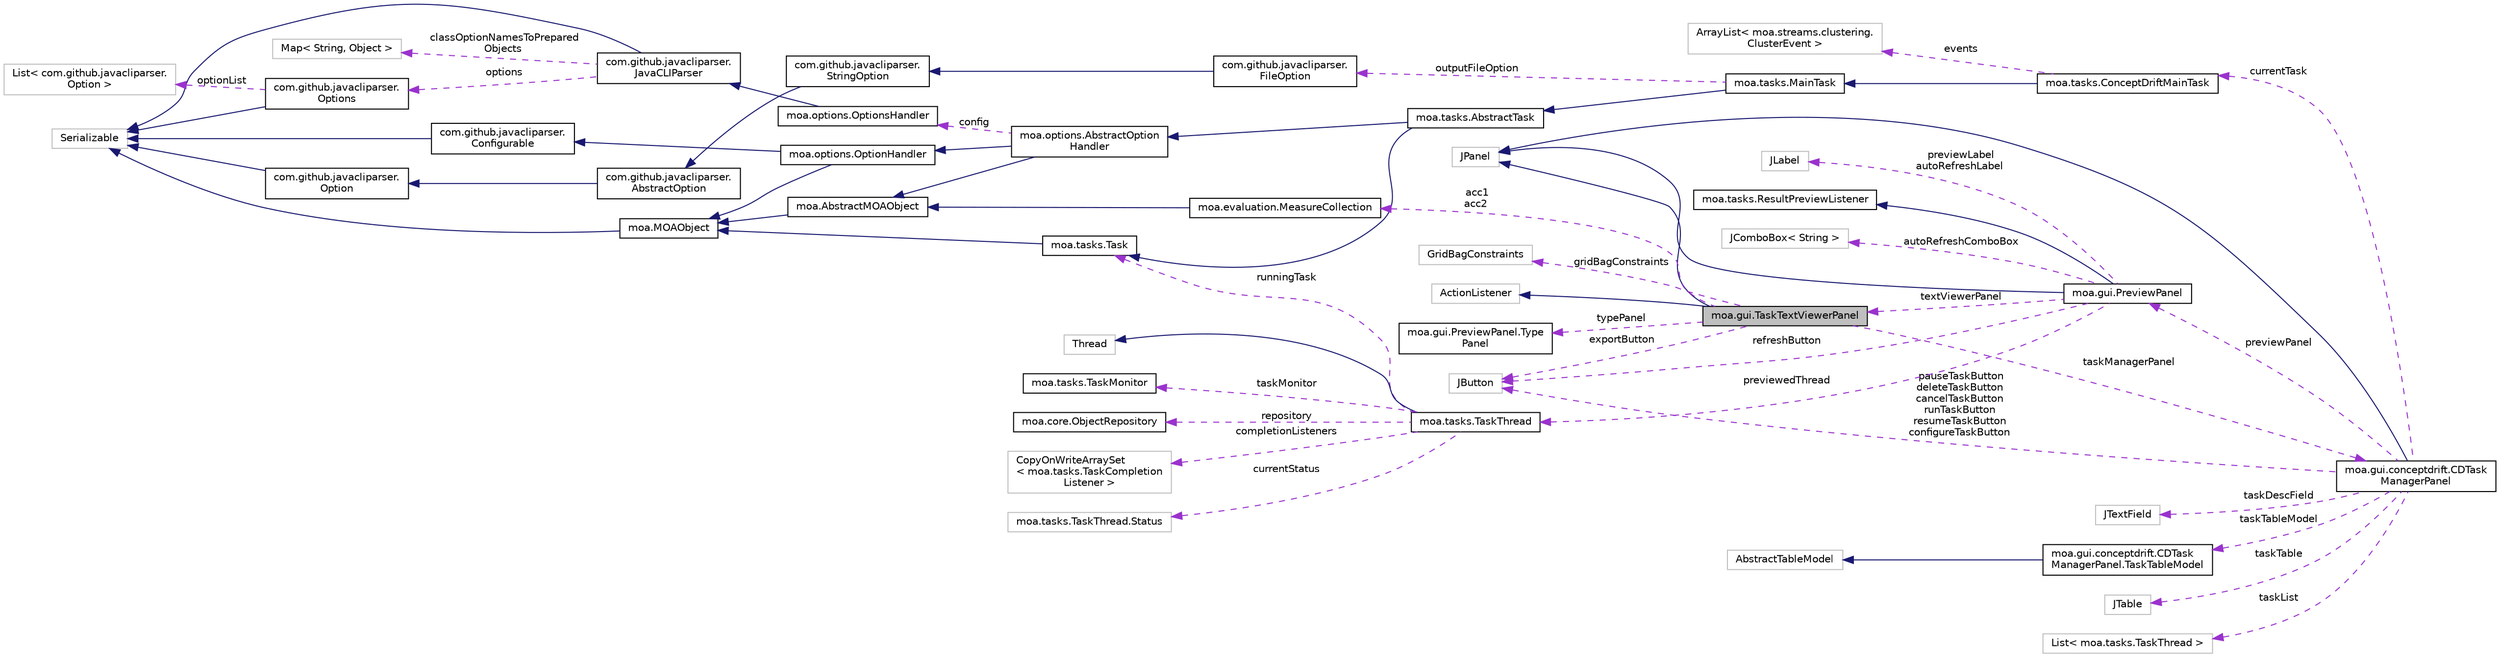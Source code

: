 digraph "moa.gui.TaskTextViewerPanel"
{
 // LATEX_PDF_SIZE
  edge [fontname="Helvetica",fontsize="10",labelfontname="Helvetica",labelfontsize="10"];
  node [fontname="Helvetica",fontsize="10",shape=record];
  rankdir="LR";
  Node1 [label="moa.gui.TaskTextViewerPanel",height=0.2,width=0.4,color="black", fillcolor="grey75", style="filled", fontcolor="black",tooltip=" "];
  Node2 -> Node1 [dir="back",color="midnightblue",fontsize="10",style="solid"];
  Node2 [label="JPanel",height=0.2,width=0.4,color="grey75", fillcolor="white", style="filled",tooltip=" "];
  Node3 -> Node1 [dir="back",color="midnightblue",fontsize="10",style="solid"];
  Node3 [label="ActionListener",height=0.2,width=0.4,color="grey75", fillcolor="white", style="filled",tooltip=" "];
  Node4 -> Node1 [dir="back",color="darkorchid3",fontsize="10",style="dashed",label=" typePanel" ];
  Node4 [label="moa.gui.PreviewPanel.Type\lPanel",height=0.2,width=0.4,color="black", fillcolor="white", style="filled",URL="$enummoa_1_1gui_1_1_preview_panel_1_1_type_panel.html",tooltip=" "];
  Node5 -> Node1 [dir="back",color="darkorchid3",fontsize="10",style="dashed",label=" gridBagConstraints" ];
  Node5 [label="GridBagConstraints",height=0.2,width=0.4,color="grey75", fillcolor="white", style="filled",tooltip=" "];
  Node6 -> Node1 [dir="back",color="darkorchid3",fontsize="10",style="dashed",label=" exportButton" ];
  Node6 [label="JButton",height=0.2,width=0.4,color="grey75", fillcolor="white", style="filled",tooltip=" "];
  Node7 -> Node1 [dir="back",color="darkorchid3",fontsize="10",style="dashed",label=" taskManagerPanel" ];
  Node7 [label="moa.gui.conceptdrift.CDTask\lManagerPanel",height=0.2,width=0.4,color="black", fillcolor="white", style="filled",URL="$classmoa_1_1gui_1_1conceptdrift_1_1_c_d_task_manager_panel.html",tooltip=" "];
  Node2 -> Node7 [dir="back",color="midnightblue",fontsize="10",style="solid"];
  Node8 -> Node7 [dir="back",color="darkorchid3",fontsize="10",style="dashed",label=" currentTask" ];
  Node8 [label="moa.tasks.ConceptDriftMainTask",height=0.2,width=0.4,color="black", fillcolor="white", style="filled",URL="$classmoa_1_1tasks_1_1_concept_drift_main_task.html",tooltip=" "];
  Node9 -> Node8 [dir="back",color="midnightblue",fontsize="10",style="solid"];
  Node9 [label="moa.tasks.MainTask",height=0.2,width=0.4,color="black", fillcolor="white", style="filled",URL="$classmoa_1_1tasks_1_1_main_task.html",tooltip=" "];
  Node10 -> Node9 [dir="back",color="midnightblue",fontsize="10",style="solid"];
  Node10 [label="moa.tasks.AbstractTask",height=0.2,width=0.4,color="black", fillcolor="white", style="filled",URL="$classmoa_1_1tasks_1_1_abstract_task.html",tooltip=" "];
  Node11 -> Node10 [dir="back",color="midnightblue",fontsize="10",style="solid"];
  Node11 [label="moa.options.AbstractOption\lHandler",height=0.2,width=0.4,color="black", fillcolor="white", style="filled",URL="$classmoa_1_1options_1_1_abstract_option_handler.html",tooltip=" "];
  Node12 -> Node11 [dir="back",color="midnightblue",fontsize="10",style="solid"];
  Node12 [label="moa.AbstractMOAObject",height=0.2,width=0.4,color="black", fillcolor="white", style="filled",URL="$classmoa_1_1_abstract_m_o_a_object.html",tooltip=" "];
  Node13 -> Node12 [dir="back",color="midnightblue",fontsize="10",style="solid"];
  Node13 [label="moa.MOAObject",height=0.2,width=0.4,color="black", fillcolor="white", style="filled",URL="$interfacemoa_1_1_m_o_a_object.html",tooltip=" "];
  Node14 -> Node13 [dir="back",color="midnightblue",fontsize="10",style="solid"];
  Node14 [label="Serializable",height=0.2,width=0.4,color="grey75", fillcolor="white", style="filled",tooltip=" "];
  Node15 -> Node11 [dir="back",color="midnightblue",fontsize="10",style="solid"];
  Node15 [label="moa.options.OptionHandler",height=0.2,width=0.4,color="black", fillcolor="white", style="filled",URL="$interfacemoa_1_1options_1_1_option_handler.html",tooltip=" "];
  Node13 -> Node15 [dir="back",color="midnightblue",fontsize="10",style="solid"];
  Node16 -> Node15 [dir="back",color="midnightblue",fontsize="10",style="solid"];
  Node16 [label="com.github.javacliparser.\lConfigurable",height=0.2,width=0.4,color="black", fillcolor="white", style="filled",URL="$interfacecom_1_1github_1_1javacliparser_1_1_configurable.html",tooltip=" "];
  Node14 -> Node16 [dir="back",color="midnightblue",fontsize="10",style="solid"];
  Node17 -> Node11 [dir="back",color="darkorchid3",fontsize="10",style="dashed",label=" config" ];
  Node17 [label="moa.options.OptionsHandler",height=0.2,width=0.4,color="black", fillcolor="white", style="filled",URL="$classmoa_1_1options_1_1_options_handler.html",tooltip=" "];
  Node18 -> Node17 [dir="back",color="midnightblue",fontsize="10",style="solid"];
  Node18 [label="com.github.javacliparser.\lJavaCLIParser",height=0.2,width=0.4,color="black", fillcolor="white", style="filled",URL="$classcom_1_1github_1_1javacliparser_1_1_java_c_l_i_parser.html",tooltip=" "];
  Node14 -> Node18 [dir="back",color="midnightblue",fontsize="10",style="solid"];
  Node19 -> Node18 [dir="back",color="darkorchid3",fontsize="10",style="dashed",label=" options" ];
  Node19 [label="com.github.javacliparser.\lOptions",height=0.2,width=0.4,color="black", fillcolor="white", style="filled",URL="$classcom_1_1github_1_1javacliparser_1_1_options.html",tooltip=" "];
  Node14 -> Node19 [dir="back",color="midnightblue",fontsize="10",style="solid"];
  Node20 -> Node19 [dir="back",color="darkorchid3",fontsize="10",style="dashed",label=" optionList" ];
  Node20 [label="List\< com.github.javacliparser.\lOption \>",height=0.2,width=0.4,color="grey75", fillcolor="white", style="filled",tooltip=" "];
  Node21 -> Node18 [dir="back",color="darkorchid3",fontsize="10",style="dashed",label=" classOptionNamesToPrepared\lObjects" ];
  Node21 [label="Map\< String, Object \>",height=0.2,width=0.4,color="grey75", fillcolor="white", style="filled",tooltip=" "];
  Node22 -> Node10 [dir="back",color="midnightblue",fontsize="10",style="solid"];
  Node22 [label="moa.tasks.Task",height=0.2,width=0.4,color="black", fillcolor="white", style="filled",URL="$interfacemoa_1_1tasks_1_1_task.html",tooltip=" "];
  Node13 -> Node22 [dir="back",color="midnightblue",fontsize="10",style="solid"];
  Node23 -> Node9 [dir="back",color="darkorchid3",fontsize="10",style="dashed",label=" outputFileOption" ];
  Node23 [label="com.github.javacliparser.\lFileOption",height=0.2,width=0.4,color="black", fillcolor="white", style="filled",URL="$classcom_1_1github_1_1javacliparser_1_1_file_option.html",tooltip=" "];
  Node24 -> Node23 [dir="back",color="midnightblue",fontsize="10",style="solid"];
  Node24 [label="com.github.javacliparser.\lStringOption",height=0.2,width=0.4,color="black", fillcolor="white", style="filled",URL="$classcom_1_1github_1_1javacliparser_1_1_string_option.html",tooltip=" "];
  Node25 -> Node24 [dir="back",color="midnightblue",fontsize="10",style="solid"];
  Node25 [label="com.github.javacliparser.\lAbstractOption",height=0.2,width=0.4,color="black", fillcolor="white", style="filled",URL="$classcom_1_1github_1_1javacliparser_1_1_abstract_option.html",tooltip=" "];
  Node26 -> Node25 [dir="back",color="midnightblue",fontsize="10",style="solid"];
  Node26 [label="com.github.javacliparser.\lOption",height=0.2,width=0.4,color="black", fillcolor="white", style="filled",URL="$interfacecom_1_1github_1_1javacliparser_1_1_option.html",tooltip=" "];
  Node14 -> Node26 [dir="back",color="midnightblue",fontsize="10",style="solid"];
  Node27 -> Node8 [dir="back",color="darkorchid3",fontsize="10",style="dashed",label=" events" ];
  Node27 [label="ArrayList\< moa.streams.clustering.\lClusterEvent \>",height=0.2,width=0.4,color="grey75", fillcolor="white", style="filled",tooltip=" "];
  Node6 -> Node7 [dir="back",color="darkorchid3",fontsize="10",style="dashed",label=" pauseTaskButton\ndeleteTaskButton\ncancelTaskButton\nrunTaskButton\nresumeTaskButton\nconfigureTaskButton" ];
  Node28 -> Node7 [dir="back",color="darkorchid3",fontsize="10",style="dashed",label=" previewPanel" ];
  Node28 [label="moa.gui.PreviewPanel",height=0.2,width=0.4,color="black", fillcolor="white", style="filled",URL="$classmoa_1_1gui_1_1_preview_panel.html",tooltip=" "];
  Node2 -> Node28 [dir="back",color="midnightblue",fontsize="10",style="solid"];
  Node29 -> Node28 [dir="back",color="midnightblue",fontsize="10",style="solid"];
  Node29 [label="moa.tasks.ResultPreviewListener",height=0.2,width=0.4,color="black", fillcolor="white", style="filled",URL="$interfacemoa_1_1tasks_1_1_result_preview_listener.html",tooltip=" "];
  Node1 -> Node28 [dir="back",color="darkorchid3",fontsize="10",style="dashed",label=" textViewerPanel" ];
  Node6 -> Node28 [dir="back",color="darkorchid3",fontsize="10",style="dashed",label=" refreshButton" ];
  Node30 -> Node28 [dir="back",color="darkorchid3",fontsize="10",style="dashed",label=" autoRefreshComboBox" ];
  Node30 [label="JComboBox\< String \>",height=0.2,width=0.4,color="grey75", fillcolor="white", style="filled",tooltip=" "];
  Node31 -> Node28 [dir="back",color="darkorchid3",fontsize="10",style="dashed",label=" previewedThread" ];
  Node31 [label="moa.tasks.TaskThread",height=0.2,width=0.4,color="black", fillcolor="white", style="filled",URL="$classmoa_1_1tasks_1_1_task_thread.html",tooltip=" "];
  Node32 -> Node31 [dir="back",color="midnightblue",fontsize="10",style="solid"];
  Node32 [label="Thread",height=0.2,width=0.4,color="grey75", fillcolor="white", style="filled",tooltip=" "];
  Node33 -> Node31 [dir="back",color="darkorchid3",fontsize="10",style="dashed",label=" taskMonitor" ];
  Node33 [label="moa.tasks.TaskMonitor",height=0.2,width=0.4,color="black", fillcolor="white", style="filled",URL="$interfacemoa_1_1tasks_1_1_task_monitor.html",tooltip=" "];
  Node34 -> Node31 [dir="back",color="darkorchid3",fontsize="10",style="dashed",label=" repository" ];
  Node34 [label="moa.core.ObjectRepository",height=0.2,width=0.4,color="black", fillcolor="white", style="filled",URL="$interfacemoa_1_1core_1_1_object_repository.html",tooltip=" "];
  Node35 -> Node31 [dir="back",color="darkorchid3",fontsize="10",style="dashed",label=" completionListeners" ];
  Node35 [label="CopyOnWriteArraySet\l\< moa.tasks.TaskCompletion\lListener \>",height=0.2,width=0.4,color="grey75", fillcolor="white", style="filled",tooltip=" "];
  Node36 -> Node31 [dir="back",color="darkorchid3",fontsize="10",style="dashed",label=" currentStatus" ];
  Node36 [label="moa.tasks.TaskThread.Status",height=0.2,width=0.4,color="grey75", fillcolor="white", style="filled",tooltip=" "];
  Node22 -> Node31 [dir="back",color="darkorchid3",fontsize="10",style="dashed",label=" runningTask" ];
  Node37 -> Node28 [dir="back",color="darkorchid3",fontsize="10",style="dashed",label=" previewLabel\nautoRefreshLabel" ];
  Node37 [label="JLabel",height=0.2,width=0.4,color="grey75", fillcolor="white", style="filled",tooltip=" "];
  Node38 -> Node7 [dir="back",color="darkorchid3",fontsize="10",style="dashed",label=" taskDescField" ];
  Node38 [label="JTextField",height=0.2,width=0.4,color="grey75", fillcolor="white", style="filled",tooltip=" "];
  Node39 -> Node7 [dir="back",color="darkorchid3",fontsize="10",style="dashed",label=" taskTableModel" ];
  Node39 [label="moa.gui.conceptdrift.CDTask\lManagerPanel.TaskTableModel",height=0.2,width=0.4,color="black", fillcolor="white", style="filled",URL="$classmoa_1_1gui_1_1conceptdrift_1_1_c_d_task_manager_panel_1_1_task_table_model.html",tooltip=" "];
  Node40 -> Node39 [dir="back",color="midnightblue",fontsize="10",style="solid"];
  Node40 [label="AbstractTableModel",height=0.2,width=0.4,color="grey75", fillcolor="white", style="filled",tooltip=" "];
  Node41 -> Node7 [dir="back",color="darkorchid3",fontsize="10",style="dashed",label=" taskTable" ];
  Node41 [label="JTable",height=0.2,width=0.4,color="grey75", fillcolor="white", style="filled",tooltip=" "];
  Node42 -> Node7 [dir="back",color="darkorchid3",fontsize="10",style="dashed",label=" taskList" ];
  Node42 [label="List\< moa.tasks.TaskThread \>",height=0.2,width=0.4,color="grey75", fillcolor="white", style="filled",tooltip=" "];
  Node43 -> Node1 [dir="back",color="darkorchid3",fontsize="10",style="dashed",label=" acc1\nacc2" ];
  Node43 [label="moa.evaluation.MeasureCollection",height=0.2,width=0.4,color="black", fillcolor="white", style="filled",URL="$classmoa_1_1evaluation_1_1_measure_collection.html",tooltip=" "];
  Node12 -> Node43 [dir="back",color="midnightblue",fontsize="10",style="solid"];
}

